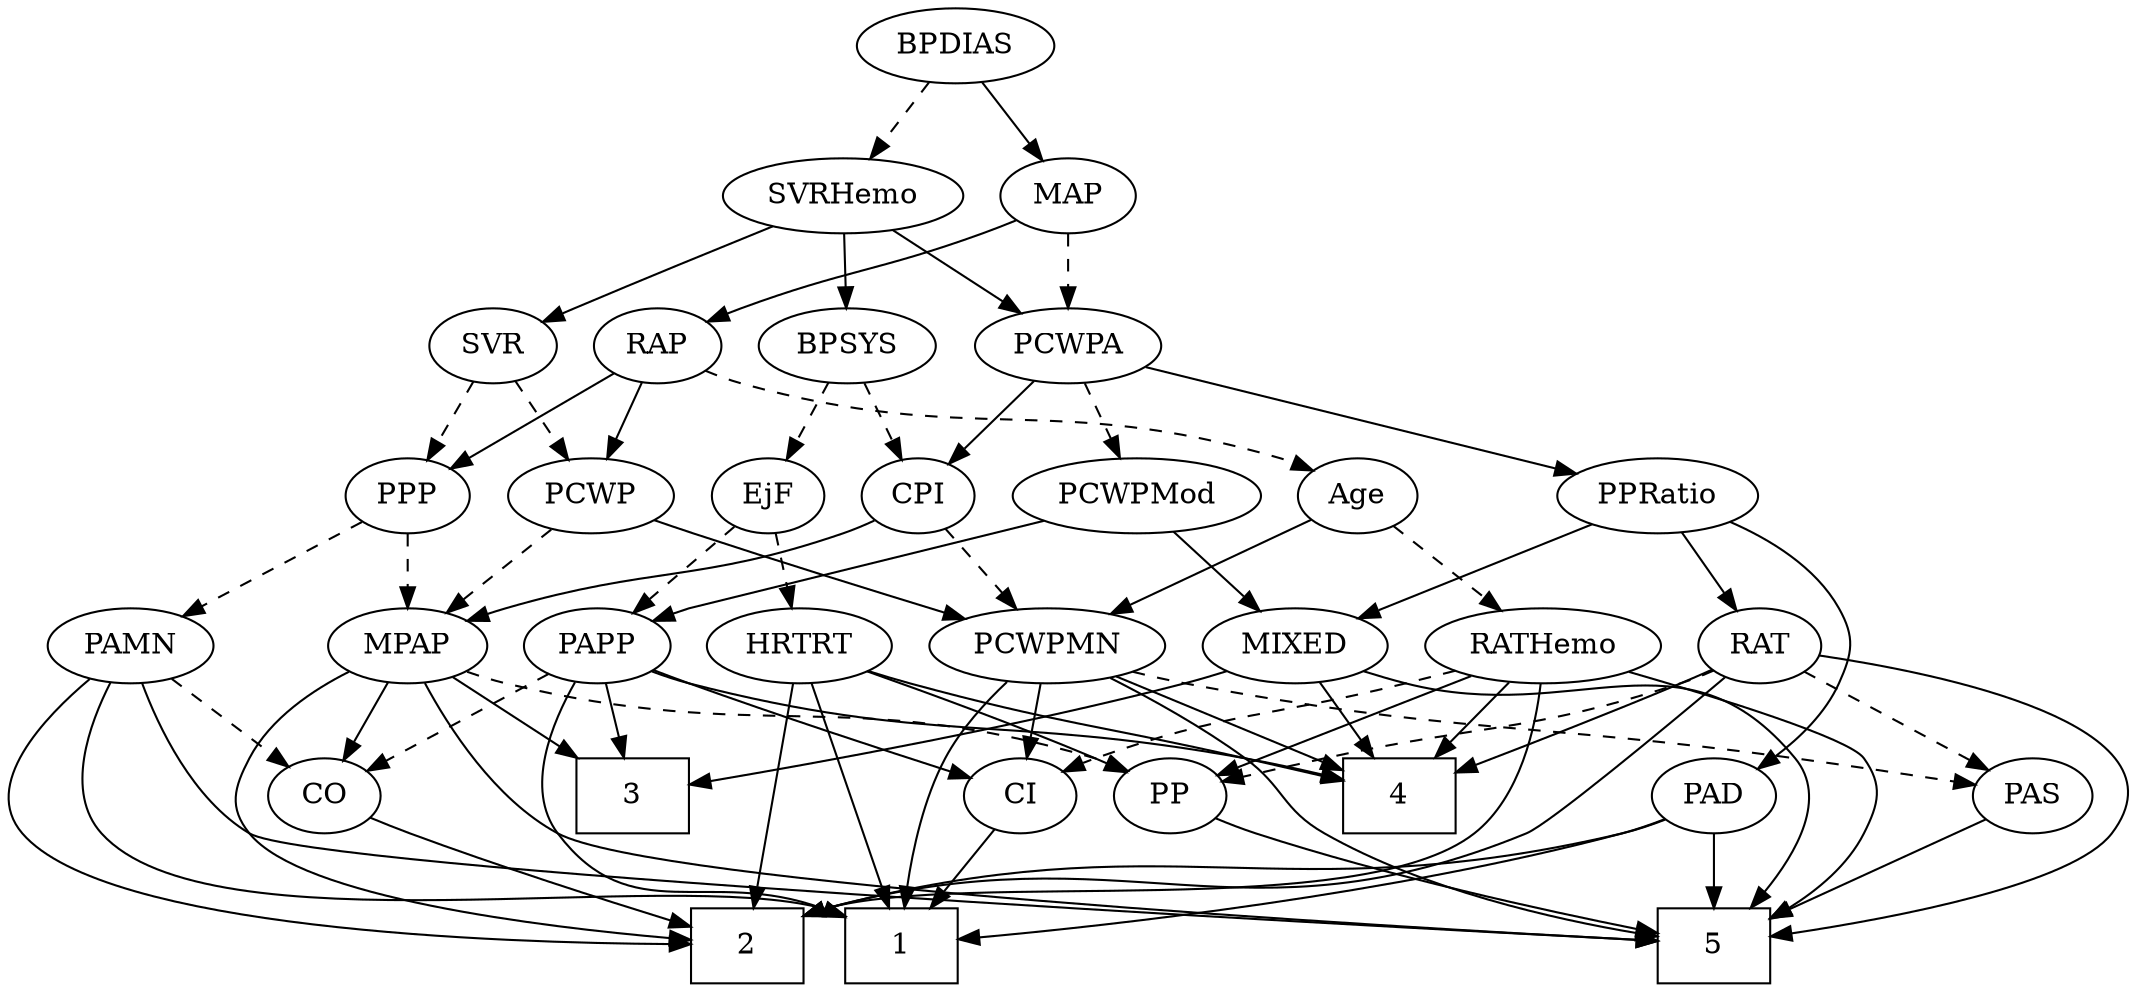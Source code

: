 strict digraph {
	graph [bb="0,0,1012.4,468"];
	node [label="\N"];
	1	[height=0.5,
		pos="600.51,18",
		shape=box,
		width=0.75];
	2	[height=0.5,
		pos="767.51,18",
		shape=box,
		width=0.75];
	3	[height=0.5,
		pos="674.51,90",
		shape=box,
		width=0.75];
	4	[height=0.5,
		pos="344.51,90",
		shape=box,
		width=0.75];
	5	[height=0.5,
		pos="194.51,18",
		shape=box,
		width=0.75];
	Age	[height=0.5,
		pos="373.51,234",
		width=0.75];
	RATHemo	[height=0.5,
		pos="301.51,162",
		width=1.3721];
	Age -> RATHemo	[pos="e,318.08,179.1 358.94,218.83 349.33,209.49 336.51,197.02 325.42,186.24",
		style=dashed];
	PCWPMN	[height=0.5,
		pos="517.51,162",
		width=1.3902];
	Age -> PCWPMN	[pos="e,488.98,176.87 394.76,222.67 417.09,211.82 452.66,194.53 479.77,181.35",
		style=solid];
	EjF	[height=0.5,
		pos="639.51,234",
		width=0.75];
	PAPP	[height=0.5,
		pos="714.51,162",
		width=0.88464];
	EjF -> PAPP	[pos="e,698.58,177.87 654.69,218.83 665.15,209.07 679.26,195.9 691.15,184.8",
		style=dashed];
	HRTRT	[height=0.5,
		pos="625.51,162",
		width=1.1013];
	EjF -> HRTRT	[pos="e,628.97,180.28 636.12,216.05 634.58,208.35 632.72,199.03 630.99,190.36",
		style=dashed];
	RAP	[height=0.5,
		pos="685.51,306",
		width=0.77632];
	RAP -> Age	[pos="e,394.04,245.95 664.39,294.06 659.3,291.77 653.8,289.58 648.51,288 545.58,257.27 512.28,283.27 409.51,252 407.58,251.41 405.62,250.74 \
403.66,250",
		style=dashed];
	PPP	[height=0.5,
		pos="799.51,234",
		width=0.75];
	RAP -> PPP	[pos="e,780.17,246.88 705.11,292.97 723.41,281.73 750.92,264.84 771.53,252.18",
		style=solid];
	PCWP	[height=0.5,
		pos="719.51,234",
		width=0.97491];
	RAP -> PCWP	[pos="e,711.28,251.96 693.57,288.41 697.54,280.25 702.41,270.22 706.85,261.07",
		style=solid];
	MIXED	[height=0.5,
		pos="409.51,162",
		width=1.1193];
	MIXED -> 3	[pos="e,647.36,96.808 439.69,150.04 445.88,147.93 452.38,145.81 458.51,144 520.73,125.62 594.33,108.53 637.57,98.962",
		style=solid];
	MIXED -> 4	[pos="e,360.57,108.29 394.76,145.12 386.73,136.46 376.6,125.55 367.54,115.8",
		style=solid];
	MIXED -> 5	[pos="e,177.08,36.341 379.33,149.91 372.85,147.76 366,145.67 359.51,144 315.14,132.59 185.95,143.11 156.51,108 140.84,89.298 155.18,63.168 \
170.53,44.058",
		style=solid];
	MPAP	[height=0.5,
		pos="799.51,162",
		width=0.97491];
	MPAP -> 2	[pos="e,794.74,21.505 830.4,153.25 853.08,145.76 882.32,131.93 896.51,108 904.68,94.239 905.42,85.291 896.51,72 876.26,41.775 835.33,28.772 \
804.98,23.187",
		style=solid];
	MPAP -> 3	[pos="e,701.65,106.19 776.59,148.16 758.09,137.8 731.72,123.04 710.43,111.11",
		style=solid];
	MPAP -> 5	[pos="e,221.61,19.412 788.79,144.84 773.96,123.98 745.05,88.422 710.51,72 625.58,31.614 335.78,21.848 231.92,19.621",
		style=solid];
	CO	[height=0.5,
		pos="860.51,90",
		width=0.75];
	MPAP -> CO	[pos="e,847.56,105.86 813.36,145.12 821.45,135.82 831.81,123.93 840.76,113.67",
		style=solid];
	PP	[height=0.5,
		pos="416.51,90",
		width=0.75];
	MPAP -> PP	[pos="e,441.4,97.311 773.32,149.73 767.54,147.57 761.38,145.51 755.51,144 640.4,114.38 607.44,129.33 490.51,108 477.65,105.65 463.64,102.57 \
451.31,99.678",
		style=dashed];
	BPSYS	[height=0.5,
		pos="601.51,306",
		width=1.0471];
	BPSYS -> EjF	[pos="e,630.57,251.47 610.52,288.41 615.06,280.04 620.67,269.71 625.74,260.37",
		style=dashed];
	CPI	[height=0.5,
		pos="567.51,234",
		width=0.75];
	BPSYS -> CPI	[pos="e,575.51,251.47 593.46,288.41 589.43,280.13 584.48,269.92 579.98,260.66",
		style=dashed];
	PAD	[height=0.5,
		pos="194.51,90",
		width=0.79437];
	PAD -> 1	[pos="e,573.21,20.819 217.39,78.821 223.8,76.282 230.84,73.78 237.51,72 354.04,40.908 496.8,26.814 563.22,21.583",
		style=solid];
	PAD -> 2	[pos="e,740.45,22.825 216.88,78.755 223.41,76.152 230.64,73.633 237.51,72 410.75,30.847 459.53,55.461 636.51,36 668.17,32.519 704.03,27.812 \
730.22,24.234",
		style=solid];
	PAD -> 5	[pos="e,194.51,36.104 194.51,71.697 194.51,63.983 194.51,54.712 194.51,46.112",
		style=solid];
	CO -> 2	[pos="e,790.21,36.082 843.02,75.834 830.53,66.431 813.39,53.529 798.59,42.394",
		style=solid];
	PAS	[height=0.5,
		pos="44.514,90",
		width=0.75];
	PAS -> 5	[pos="e,167.48,31.617 66.005,78.971 90.023,67.762 129.32,49.425 158.14,35.974",
		style=solid];
	PAMN	[height=0.5,
		pos="915.51,162",
		width=1.011];
	PAMN -> 1	[pos="e,627.61,22.399 925.03,144.47 934.92,124.85 946.76,92.242 929.51,72 920.07,60.913 721.88,34.471 637.76,23.693",
		style=solid];
	PAMN -> 2	[pos="e,794.59,20.894 946,151.96 966.81,144.02 992.83,130.2 1005.5,108 1013.5,94.109 1015.5,84.483 1005.5,72 980.78,41.156 865.44,27.106 \
804.88,21.764",
		style=solid];
	PAMN -> 5	[pos="e,221.76,20.149 917.35,143.96 918.5,123.51 916.86,89.772 896.51,72 871.28,49.962 374.19,26.79 232.13,20.598",
		style=solid];
	PAMN -> CO	[pos="e,872.45,106.19 902.76,144.76 895.62,135.68 886.59,124.19 878.72,114.18",
		style=dashed];
	RATHemo -> 2	[pos="e,740.44,22.672 297.14,144.02 293.1,123.96 290.17,90.916 308.51,72 359.56,19.357 563.71,44.719 636.51,36 668.14,32.213 704,27.532 \
730.2,24.042",
		style=solid];
	RATHemo -> 4	[pos="e,333.9,108.28 311.92,144.05 316.92,135.92 323.02,126 328.58,116.94",
		style=solid];
	RATHemo -> 5	[pos="e,167.44,31.283 264.05,150.14 212.16,135.07 124.6,109.45 123.51,108 113.95,95.173 116.34,86.303 123.51,72 131.04,56.998 145.04,45.157 \
158.64,36.507",
		style=solid];
	RATHemo -> PP	[pos="e,397.11,102.81 325.9,146.15 344.23,135 369.37,119.7 388.51,108.04",
		style=solid];
	CI	[height=0.5,
		pos="526.51,90",
		width=0.75];
	RATHemo -> CI	[pos="e,502.62,98.434 337.91,149.68 380.77,136.34 451.37,114.38 492.95,101.44",
		style=dashed];
	CPI -> MPAP	[pos="e,772.73,174.02 588.14,222.36 593.1,220.06 598.43,217.78 603.51,216 669.04,193.05 689.2,200.56 755.51,180 758.07,179.21 760.68,178.34 \
763.3,177.44",
		style=solid];
	CPI -> PCWPMN	[pos="e,529.63,179.96 556.42,217.46 550.28,208.87 542.49,197.97 535.5,188.19",
		style=dashed];
	RAT	[height=0.5,
		pos="206.51,162",
		width=0.75827];
	RAT -> 2	[pos="e,740.44,22.715 216.58,144.86 230.55,124.01 257.95,88.471 291.51,72 360.71,38.043 559.95,44.961 636.51,36 668.15,32.298 704.01,27.61 \
730.2,24.095",
		style=solid];
	RAT -> 4	[pos="e,317.16,104.87 227.47,150.37 248.83,139.54 282.37,122.52 308.08,109.48",
		style=solid];
	RAT -> 5	[pos="e,167.3,21.552 179.86,157.85 130.82,151.45 29.368,135.17 8.5138,108 -33.278,53.55 91.878,30.737 157.34,22.715",
		style=solid];
	RAT -> PAS	[pos="e,66.691,100.58 184.33,151.41 156.29,139.3 107.86,118.37 76.004,104.61",
		style=dashed];
	RAT -> PP	[pos="e,395.47,101.73 227.77,150.47 232.86,148.16 238.32,145.86 243.51,144 302.79,122.78 321.35,129.53 380.51,108 382.36,107.33 384.25,\
106.59 386.14,105.82",
		style=dashed];
	SVR	[height=0.5,
		pos="759.51,306",
		width=0.77632];
	SVR -> PPP	[pos="e,790.29,251.15 768.79,288.76 773.69,280.19 779.8,269.49 785.29,259.9",
		style=dashed];
	SVR -> PCWP	[pos="e,729.02,251.63 750.24,288.76 745.46,280.4 739.52,270.02 734.15,260.61",
		style=dashed];
	PCWPMod	[height=0.5,
		pos="470.51,234",
		width=1.4443];
	PCWPMod -> MIXED	[pos="e,423.45,178.99 456.06,216.41 448.35,207.57 438.73,196.53 430.24,186.79",
		style=solid];
	PCWPMod -> PAPP	[pos="e,690.21,174.04 509.52,221.97 516.82,219.95 524.39,217.89 531.51,216 594.86,199.2 612.39,200.88 674.51,180 676.61,179.3 678.74,178.53 \
680.89,177.73",
		style=solid];
	PCWPA	[height=0.5,
		pos="504.51,306",
		width=1.1555];
	PCWPA -> CPI	[pos="e,554.27,249.72 519.13,288.76 527.58,279.37 538.35,267.41 547.58,257.15",
		style=solid];
	PCWPA -> PCWPMod	[pos="e,478.67,251.79 496.28,288.05 492.32,279.89 487.47,269.91 483.06,260.82",
		style=dashed];
	PPRatio	[height=0.5,
		pos="247.51,234",
		width=1.1013];
	PCWPA -> PPRatio	[pos="e,280.56,244 470.39,295.7 423.92,283.05 340.76,260.4 290.21,246.63",
		style=solid];
	PCWPMN -> 1	[pos="e,594.93,36.141 533.49,144.82 542.79,134.81 554.26,121.35 562.51,108 574.74,88.226 584.85,63.826 591.56,45.578",
		style=solid];
	PCWPMN -> 4	[pos="e,371.55,104.02 483.74,148.71 457.86,139.12 421.11,125.13 380.98,108.06",
		style=solid];
	PCWPMN -> 5	[pos="e,221.76,18.382 509.88,143.93 499.79,123.46 480.04,89.692 452.51,72 383.78,27.817 285.3,19.492 232.09,18.493",
		style=solid];
	PCWPMN -> PAS	[pos="e,70.73,95.222 481.23,149.55 473.77,147.48 465.93,145.5 458.51,144 326.02,117.2 290.46,126.14 156.51,108 131.11,104.56 102.54,100.21 \
80.609,96.778",
		style=dashed];
	PCWPMN -> CI	[pos="e,524.31,108.1 519.74,143.7 520.73,135.98 521.92,126.71 523.03,118.11",
		style=solid];
	SVRHemo	[height=0.5,
		pos="603.51,378",
		width=1.3902];
	SVRHemo -> BPSYS	[pos="e,602,324.1 603.02,359.7 602.8,351.98 602.53,342.71 602.29,334.11",
		style=solid];
	SVRHemo -> SVR	[pos="e,737.23,317.29 633.88,363.59 657.95,352.93 692.43,337.61 722.51,324 724.3,323.19 726.14,322.36 727.99,321.52",
		style=solid];
	SVRHemo -> PCWPA	[pos="e,525.41,321.77 581.54,361.46 567.54,351.57 549.23,338.62 533.98,327.83",
		style=solid];
	BPDIAS	[height=0.5,
		pos="553.51,450",
		width=1.1735];
	BPDIAS -> SVRHemo	[pos="e,591.4,395.96 565.36,432.41 571.38,423.99 578.81,413.58 585.51,404.2",
		style=dashed];
	MAP	[height=0.5,
		pos="504.51,378",
		width=0.84854];
	BPDIAS -> MAP	[pos="e,515.71,394.99 541.9,432.41 535.83,423.74 528.29,412.97 521.58,403.38",
		style=solid];
	MAP -> RAP	[pos="e,663.75,317.42 528.52,366.48 533.76,364.27 539.3,362.01 544.51,360 590.16,342.42 603.13,342.23 648.51,324 650.38,323.25 652.3,322.45 \
654.22,321.64",
		style=solid];
	MAP -> PCWPA	[pos="e,504.51,324.1 504.51,359.7 504.51,351.98 504.51,342.71 504.51,334.11",
		style=dashed];
	PP -> 5	[pos="e,221.76,25.278 395.44,78.345 390.6,76.096 385.43,73.847 380.51,72 330.09,53.056 269.83,37.043 231.85,27.726",
		style=solid];
	PPP -> MPAP	[pos="e,799.51,180.1 799.51,215.7 799.51,207.98 799.51,198.71 799.51,190.11",
		style=dashed];
	PPP -> PAMN	[pos="e,893.26,176.43 818.93,221.28 836.8,210.5 863.6,194.33 884.44,181.75",
		style=dashed];
	PPRatio -> MIXED	[pos="e,381.49,175.11 275.36,220.97 302.02,209.45 342.43,191.99 371.94,179.24",
		style=solid];
	PPRatio -> PAD	[pos="e,183.52,106.88 218.61,221.48 201.26,212.87 180.63,199.25 170.51,180 159.81,159.64 168.69,134.09 178.54,115.6",
		style=solid];
	PPRatio -> RAT	[pos="e,215.88,178.99 237.8,216.41 232.77,207.83 226.54,197.19 220.96,187.67",
		style=solid];
	PCWP -> MPAP	[pos="e,782.57,177.82 736.48,218.15 747.62,208.41 762.37,195.5 774.8,184.63",
		style=dashed];
	PCWP -> PCWPMN	[pos="e,553.44,174.54 692.59,222.38 686.97,220.22 681.06,218 675.51,216 637.94,202.45 594.94,188.1 563.3,177.75",
		style=solid];
	CI -> 1	[pos="e,582.42,36.113 541.49,74.834 551.1,65.746 563.82,53.71 574.99,43.141",
		style=solid];
	PAPP -> 1	[pos="e,627.93,23.945 718.56,144.03 722.11,124.86 724.74,93.558 710.51,72 694.2,47.275 662.91,33.751 637.87,26.566",
		style=solid];
	PAPP -> 3	[pos="e,684.3,108.12 705.24,144.76 700.53,136.53 694.69,126.32 689.38,117.02",
		style=solid];
	PAPP -> 4	[pos="e,371.68,104.93 690.79,149.63 685.52,147.48 679.91,145.45 674.51,144 550.46,110.75 509,142.92 381.42,107.7",
		style=solid];
	PAPP -> CO	[pos="e,839.02,101.31 737.97,149.75 762.92,137.79 802.49,118.82 829.88,105.69",
		style=dashed];
	PAPP -> CI	[pos="e,550,98.938 690.07,150.35 684.95,148.19 679.57,145.98 674.51,144 635.35,128.68 589.72,112.6 559.59,102.23",
		style=solid];
	HRTRT -> 1	[pos="e,603.54,36.189 622.5,143.87 618.24,119.67 610.41,75.211 605.34,46.393",
		style=solid];
	HRTRT -> 2	[pos="e,759.37,36.328 652.16,148.35 670.08,138.95 693.44,124.87 710.51,108 729.05,89.687 744.56,64.305 754.7,45.331",
		style=solid];
	HRTRT -> 4	[pos="e,371.73,104.75 595.94,149.93 589.59,147.78 582.87,145.68 576.51,144 493.88,122.21 466.73,134.22 381.31,107.79",
		style=solid];
	HRTRT -> PP	[pos="e,440.4,98.797 594.95,150.32 588.85,148.21 582.48,146.02 576.51,144 533,129.25 482.68,112.65 450.27,102.03",
		style=solid];
}
